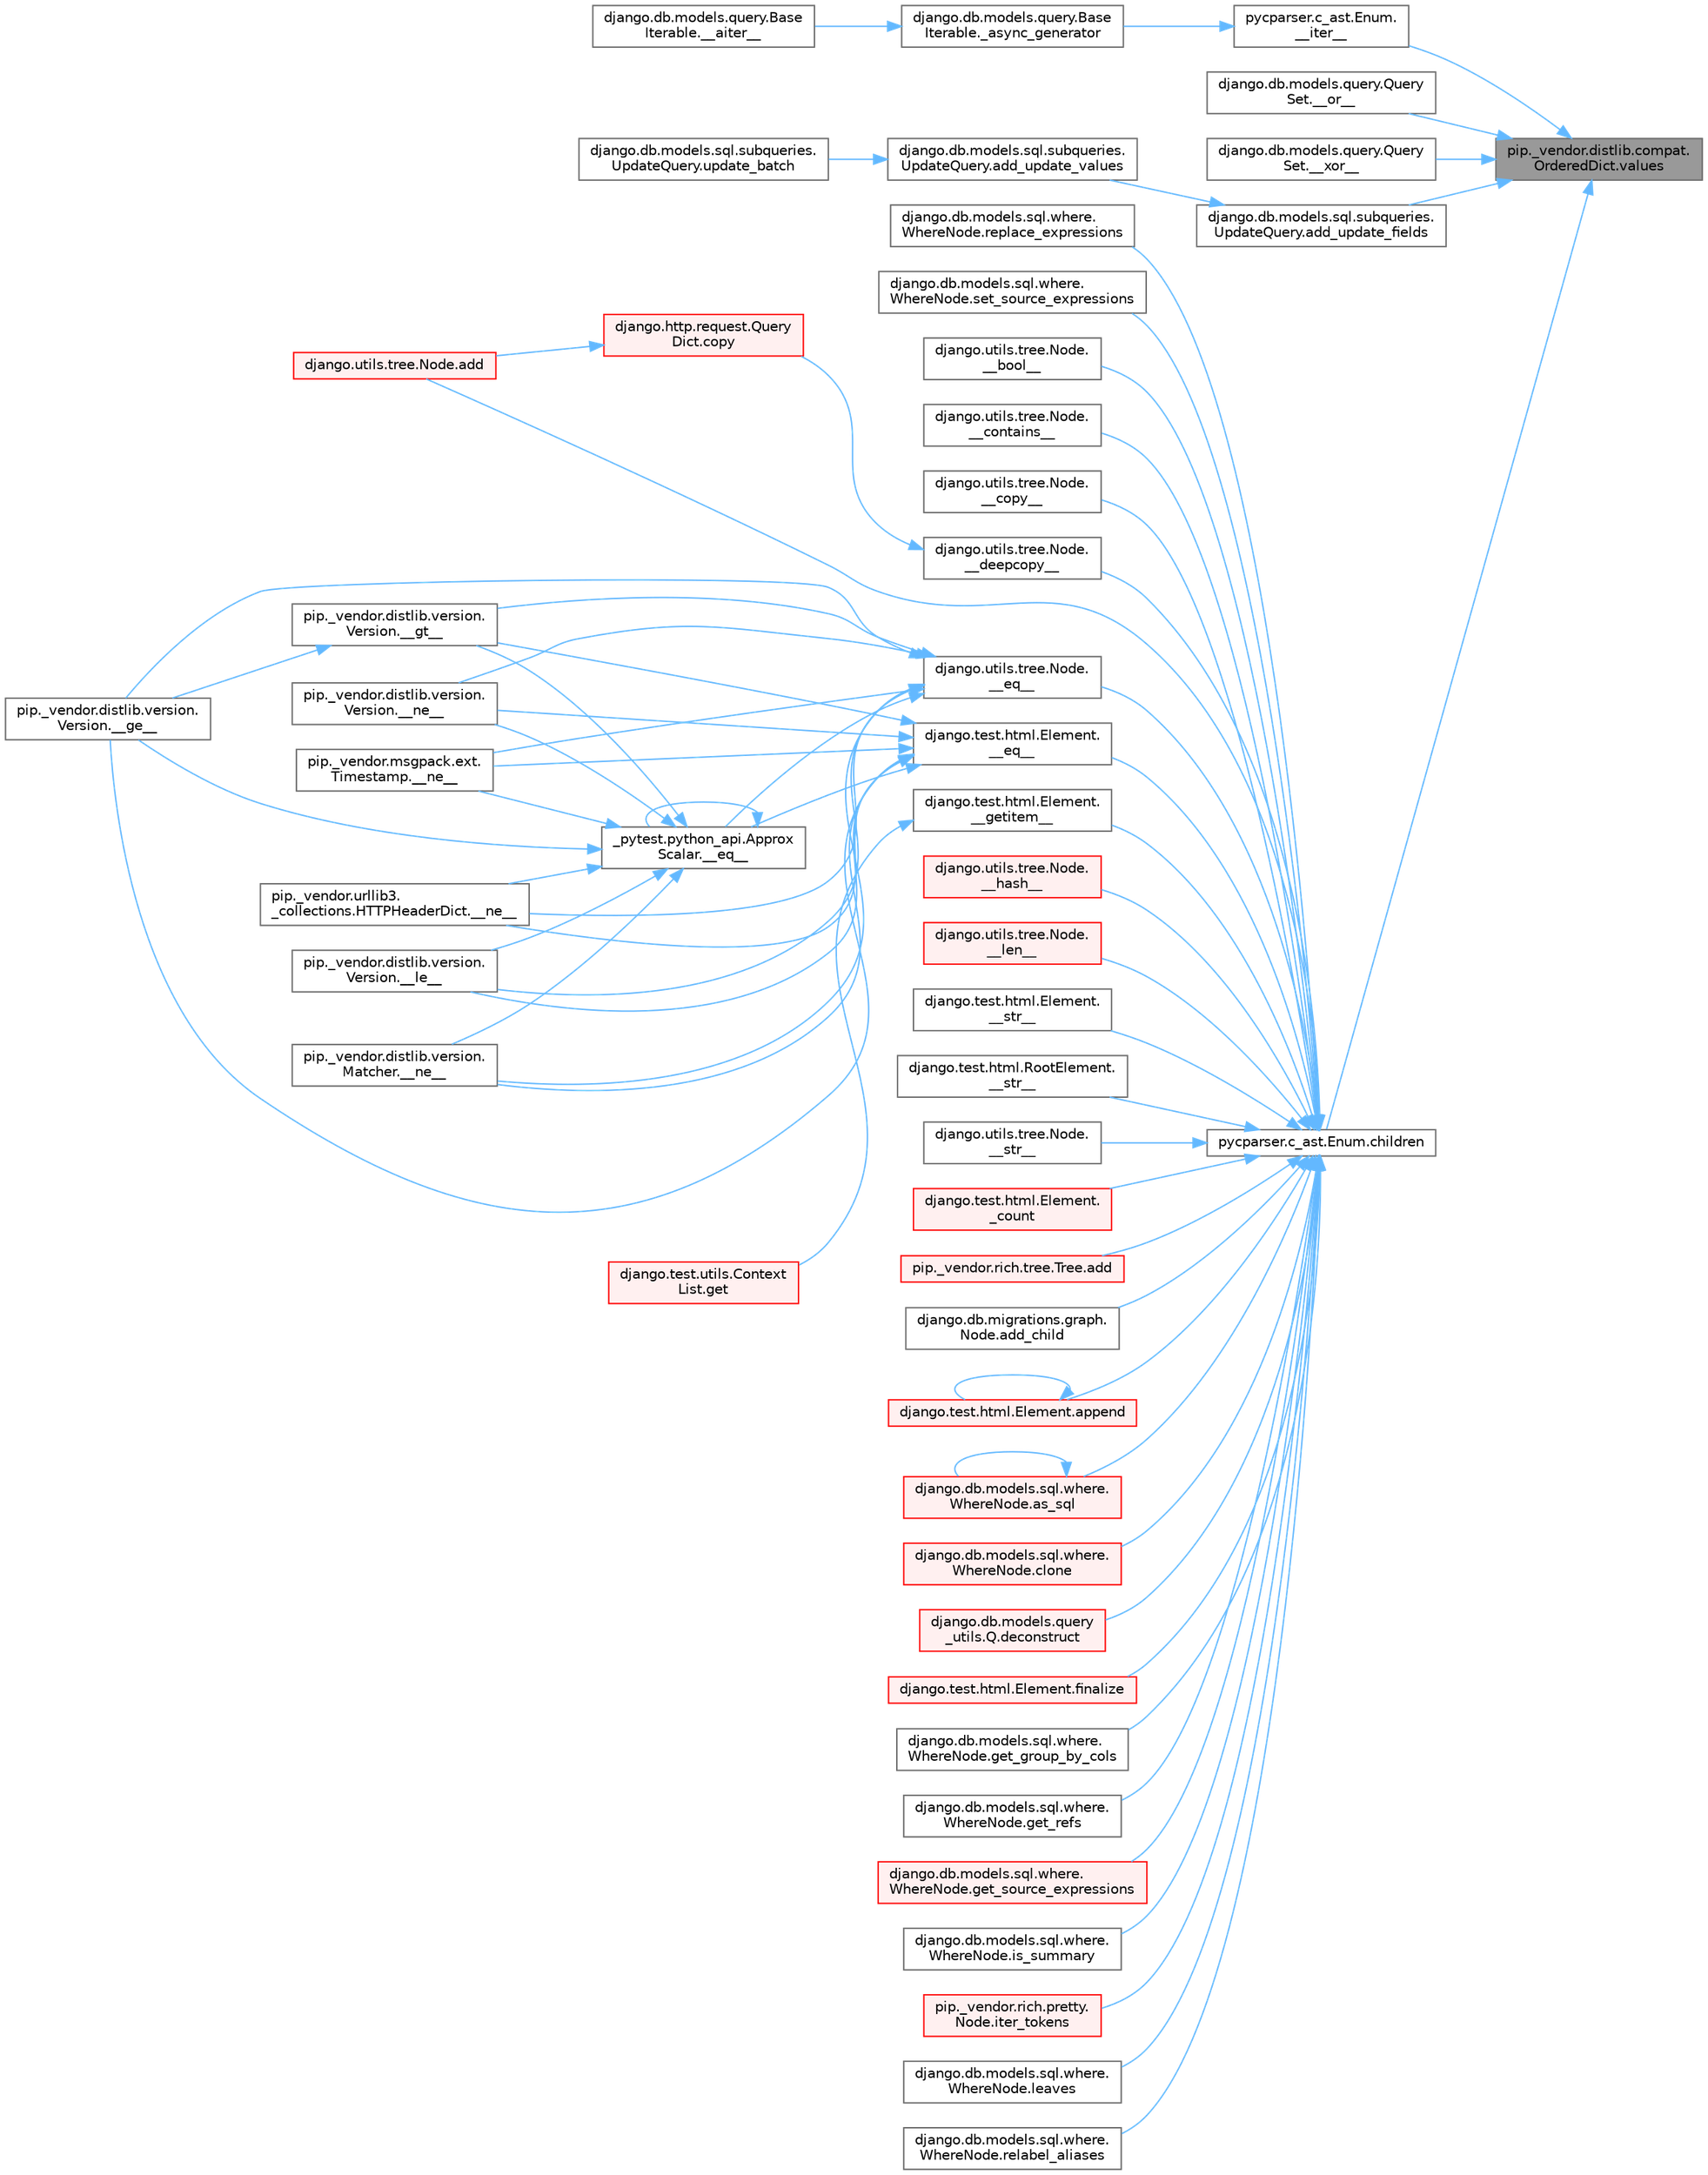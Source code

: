 digraph "pip._vendor.distlib.compat.OrderedDict.values"
{
 // LATEX_PDF_SIZE
  bgcolor="transparent";
  edge [fontname=Helvetica,fontsize=10,labelfontname=Helvetica,labelfontsize=10];
  node [fontname=Helvetica,fontsize=10,shape=box,height=0.2,width=0.4];
  rankdir="RL";
  Node1 [id="Node000001",label="pip._vendor.distlib.compat.\lOrderedDict.values",height=0.2,width=0.4,color="gray40", fillcolor="grey60", style="filled", fontcolor="black",tooltip=" "];
  Node1 -> Node2 [id="edge1_Node000001_Node000002",dir="back",color="steelblue1",style="solid",tooltip=" "];
  Node2 [id="Node000002",label="pycparser.c_ast.Enum.\l__iter__",height=0.2,width=0.4,color="grey40", fillcolor="white", style="filled",URL="$classpycparser_1_1c__ast_1_1_enum.html#ac208d6d9ff80e95c0fba7582b9a8c73c",tooltip=" "];
  Node2 -> Node3 [id="edge2_Node000002_Node000003",dir="back",color="steelblue1",style="solid",tooltip=" "];
  Node3 [id="Node000003",label="django.db.models.query.Base\lIterable._async_generator",height=0.2,width=0.4,color="grey40", fillcolor="white", style="filled",URL="$classdjango_1_1db_1_1models_1_1query_1_1_base_iterable.html#a3ecc2267976bc6628d1fe84d78355144",tooltip=" "];
  Node3 -> Node4 [id="edge3_Node000003_Node000004",dir="back",color="steelblue1",style="solid",tooltip=" "];
  Node4 [id="Node000004",label="django.db.models.query.Base\lIterable.__aiter__",height=0.2,width=0.4,color="grey40", fillcolor="white", style="filled",URL="$classdjango_1_1db_1_1models_1_1query_1_1_base_iterable.html#a43cb23849277ca87b702f8431492e8d9",tooltip=" "];
  Node1 -> Node5 [id="edge4_Node000001_Node000005",dir="back",color="steelblue1",style="solid",tooltip=" "];
  Node5 [id="Node000005",label="django.db.models.query.Query\lSet.__or__",height=0.2,width=0.4,color="grey40", fillcolor="white", style="filled",URL="$classdjango_1_1db_1_1models_1_1query_1_1_query_set.html#a18f4b3ceae0b656cb63b0d6e1183b9f5",tooltip=" "];
  Node1 -> Node6 [id="edge5_Node000001_Node000006",dir="back",color="steelblue1",style="solid",tooltip=" "];
  Node6 [id="Node000006",label="django.db.models.query.Query\lSet.__xor__",height=0.2,width=0.4,color="grey40", fillcolor="white", style="filled",URL="$classdjango_1_1db_1_1models_1_1query_1_1_query_set.html#a47723ace6e8fca37b47a2e6583a9ad1d",tooltip=" "];
  Node1 -> Node7 [id="edge6_Node000001_Node000007",dir="back",color="steelblue1",style="solid",tooltip=" "];
  Node7 [id="Node000007",label="django.db.models.sql.subqueries.\lUpdateQuery.add_update_fields",height=0.2,width=0.4,color="grey40", fillcolor="white", style="filled",URL="$classdjango_1_1db_1_1models_1_1sql_1_1subqueries_1_1_update_query.html#a80740a116ccc43f8985298259c5259c1",tooltip=" "];
  Node7 -> Node8 [id="edge7_Node000007_Node000008",dir="back",color="steelblue1",style="solid",tooltip=" "];
  Node8 [id="Node000008",label="django.db.models.sql.subqueries.\lUpdateQuery.add_update_values",height=0.2,width=0.4,color="grey40", fillcolor="white", style="filled",URL="$classdjango_1_1db_1_1models_1_1sql_1_1subqueries_1_1_update_query.html#a0992616d5b72530a28e2653a479ea980",tooltip=" "];
  Node8 -> Node9 [id="edge8_Node000008_Node000009",dir="back",color="steelblue1",style="solid",tooltip=" "];
  Node9 [id="Node000009",label="django.db.models.sql.subqueries.\lUpdateQuery.update_batch",height=0.2,width=0.4,color="grey40", fillcolor="white", style="filled",URL="$classdjango_1_1db_1_1models_1_1sql_1_1subqueries_1_1_update_query.html#a6a4bc271988ec3153c86d7f112f6244c",tooltip=" "];
  Node1 -> Node10 [id="edge9_Node000001_Node000010",dir="back",color="steelblue1",style="solid",tooltip=" "];
  Node10 [id="Node000010",label="pycparser.c_ast.Enum.children",height=0.2,width=0.4,color="grey40", fillcolor="white", style="filled",URL="$classpycparser_1_1c__ast_1_1_enum.html#a7a63e81ed8ae813ea8db365d05a67649",tooltip=" "];
  Node10 -> Node11 [id="edge10_Node000010_Node000011",dir="back",color="steelblue1",style="solid",tooltip=" "];
  Node11 [id="Node000011",label="django.utils.tree.Node.\l__bool__",height=0.2,width=0.4,color="grey40", fillcolor="white", style="filled",URL="$classdjango_1_1utils_1_1tree_1_1_node.html#a70a56e9492f929d850eebc44de75e25c",tooltip=" "];
  Node10 -> Node12 [id="edge11_Node000010_Node000012",dir="back",color="steelblue1",style="solid",tooltip=" "];
  Node12 [id="Node000012",label="django.utils.tree.Node.\l__contains__",height=0.2,width=0.4,color="grey40", fillcolor="white", style="filled",URL="$classdjango_1_1utils_1_1tree_1_1_node.html#ab55c47b46f14e5fde108b1c3cf95d93a",tooltip=" "];
  Node10 -> Node13 [id="edge12_Node000010_Node000013",dir="back",color="steelblue1",style="solid",tooltip=" "];
  Node13 [id="Node000013",label="django.utils.tree.Node.\l__copy__",height=0.2,width=0.4,color="grey40", fillcolor="white", style="filled",URL="$classdjango_1_1utils_1_1tree_1_1_node.html#abae878f6b4500b8b241c23d8fac46e63",tooltip=" "];
  Node10 -> Node14 [id="edge13_Node000010_Node000014",dir="back",color="steelblue1",style="solid",tooltip=" "];
  Node14 [id="Node000014",label="django.utils.tree.Node.\l__deepcopy__",height=0.2,width=0.4,color="grey40", fillcolor="white", style="filled",URL="$classdjango_1_1utils_1_1tree_1_1_node.html#a38840c46ded3963808edbeec90765d6b",tooltip=" "];
  Node14 -> Node15 [id="edge14_Node000014_Node000015",dir="back",color="steelblue1",style="solid",tooltip=" "];
  Node15 [id="Node000015",label="django.http.request.Query\lDict.copy",height=0.2,width=0.4,color="red", fillcolor="#FFF0F0", style="filled",URL="$classdjango_1_1http_1_1request_1_1_query_dict.html#ada9e4956e62868c5587b9ffde7b358b5",tooltip=" "];
  Node15 -> Node174 [id="edge15_Node000015_Node000174",dir="back",color="steelblue1",style="solid",tooltip=" "];
  Node174 [id="Node000174",label="django.utils.tree.Node.add",height=0.2,width=0.4,color="red", fillcolor="#FFF0F0", style="filled",URL="$classdjango_1_1utils_1_1tree_1_1_node.html#a2c883d105b5c9cfd32bff72c7469f18c",tooltip=" "];
  Node10 -> Node968 [id="edge16_Node000010_Node000968",dir="back",color="steelblue1",style="solid",tooltip=" "];
  Node968 [id="Node000968",label="django.test.html.Element.\l__eq__",height=0.2,width=0.4,color="grey40", fillcolor="white", style="filled",URL="$classdjango_1_1test_1_1html_1_1_element.html#a287e83f2ae4a6f13b9e00d7b70ee5d47",tooltip=" "];
  Node968 -> Node88 [id="edge17_Node000968_Node000088",dir="back",color="steelblue1",style="solid",tooltip=" "];
  Node88 [id="Node000088",label="_pytest.python_api.Approx\lScalar.__eq__",height=0.2,width=0.4,color="grey40", fillcolor="white", style="filled",URL="$class__pytest_1_1python__api_1_1_approx_scalar.html#af4601ee4ca7409927f88c83ebfc3d923",tooltip=" "];
  Node88 -> Node88 [id="edge18_Node000088_Node000088",dir="back",color="steelblue1",style="solid",tooltip=" "];
  Node88 -> Node89 [id="edge19_Node000088_Node000089",dir="back",color="steelblue1",style="solid",tooltip=" "];
  Node89 [id="Node000089",label="pip._vendor.distlib.version.\lVersion.__ge__",height=0.2,width=0.4,color="grey40", fillcolor="white", style="filled",URL="$classpip_1_1__vendor_1_1distlib_1_1version_1_1_version.html#aa6b7b889cebc687ddb5ed9040d01b1ec",tooltip=" "];
  Node88 -> Node90 [id="edge20_Node000088_Node000090",dir="back",color="steelblue1",style="solid",tooltip=" "];
  Node90 [id="Node000090",label="pip._vendor.distlib.version.\lVersion.__gt__",height=0.2,width=0.4,color="grey40", fillcolor="white", style="filled",URL="$classpip_1_1__vendor_1_1distlib_1_1version_1_1_version.html#a51cf0c8da1bb6829173ff6861b10cb5f",tooltip=" "];
  Node90 -> Node89 [id="edge21_Node000090_Node000089",dir="back",color="steelblue1",style="solid",tooltip=" "];
  Node88 -> Node91 [id="edge22_Node000088_Node000091",dir="back",color="steelblue1",style="solid",tooltip=" "];
  Node91 [id="Node000091",label="pip._vendor.distlib.version.\lVersion.__le__",height=0.2,width=0.4,color="grey40", fillcolor="white", style="filled",URL="$classpip_1_1__vendor_1_1distlib_1_1version_1_1_version.html#ae5e2c5d9b76377e286fcf92a382cbb8b",tooltip=" "];
  Node88 -> Node92 [id="edge23_Node000088_Node000092",dir="back",color="steelblue1",style="solid",tooltip=" "];
  Node92 [id="Node000092",label="pip._vendor.distlib.version.\lMatcher.__ne__",height=0.2,width=0.4,color="grey40", fillcolor="white", style="filled",URL="$classpip_1_1__vendor_1_1distlib_1_1version_1_1_matcher.html#a24f8f8a4686bff3018fee5d22f4e02f1",tooltip=" "];
  Node88 -> Node93 [id="edge24_Node000088_Node000093",dir="back",color="steelblue1",style="solid",tooltip=" "];
  Node93 [id="Node000093",label="pip._vendor.distlib.version.\lVersion.__ne__",height=0.2,width=0.4,color="grey40", fillcolor="white", style="filled",URL="$classpip_1_1__vendor_1_1distlib_1_1version_1_1_version.html#aea3cdf6db007318ab1a2e8d144e2a4a1",tooltip=" "];
  Node88 -> Node94 [id="edge25_Node000088_Node000094",dir="back",color="steelblue1",style="solid",tooltip=" "];
  Node94 [id="Node000094",label="pip._vendor.msgpack.ext.\lTimestamp.__ne__",height=0.2,width=0.4,color="grey40", fillcolor="white", style="filled",URL="$classpip_1_1__vendor_1_1msgpack_1_1ext_1_1_timestamp.html#ac38b8cada8075f7a1133b06bc99b2317",tooltip=" "];
  Node88 -> Node95 [id="edge26_Node000088_Node000095",dir="back",color="steelblue1",style="solid",tooltip=" "];
  Node95 [id="Node000095",label="pip._vendor.urllib3.\l_collections.HTTPHeaderDict.__ne__",height=0.2,width=0.4,color="grey40", fillcolor="white", style="filled",URL="$classpip_1_1__vendor_1_1urllib3_1_1__collections_1_1_h_t_t_p_header_dict.html#aa7766a9499d33160a1258e140e35a806",tooltip=" "];
  Node968 -> Node89 [id="edge27_Node000968_Node000089",dir="back",color="steelblue1",style="solid",tooltip=" "];
  Node968 -> Node90 [id="edge28_Node000968_Node000090",dir="back",color="steelblue1",style="solid",tooltip=" "];
  Node968 -> Node91 [id="edge29_Node000968_Node000091",dir="back",color="steelblue1",style="solid",tooltip=" "];
  Node968 -> Node92 [id="edge30_Node000968_Node000092",dir="back",color="steelblue1",style="solid",tooltip=" "];
  Node968 -> Node93 [id="edge31_Node000968_Node000093",dir="back",color="steelblue1",style="solid",tooltip=" "];
  Node968 -> Node94 [id="edge32_Node000968_Node000094",dir="back",color="steelblue1",style="solid",tooltip=" "];
  Node968 -> Node95 [id="edge33_Node000968_Node000095",dir="back",color="steelblue1",style="solid",tooltip=" "];
  Node10 -> Node1197 [id="edge34_Node000010_Node001197",dir="back",color="steelblue1",style="solid",tooltip=" "];
  Node1197 [id="Node001197",label="django.utils.tree.Node.\l__eq__",height=0.2,width=0.4,color="grey40", fillcolor="white", style="filled",URL="$classdjango_1_1utils_1_1tree_1_1_node.html#a0004316d098c61c046aef21dece2cce8",tooltip=" "];
  Node1197 -> Node88 [id="edge35_Node001197_Node000088",dir="back",color="steelblue1",style="solid",tooltip=" "];
  Node1197 -> Node89 [id="edge36_Node001197_Node000089",dir="back",color="steelblue1",style="solid",tooltip=" "];
  Node1197 -> Node90 [id="edge37_Node001197_Node000090",dir="back",color="steelblue1",style="solid",tooltip=" "];
  Node1197 -> Node91 [id="edge38_Node001197_Node000091",dir="back",color="steelblue1",style="solid",tooltip=" "];
  Node1197 -> Node92 [id="edge39_Node001197_Node000092",dir="back",color="steelblue1",style="solid",tooltip=" "];
  Node1197 -> Node93 [id="edge40_Node001197_Node000093",dir="back",color="steelblue1",style="solid",tooltip=" "];
  Node1197 -> Node94 [id="edge41_Node001197_Node000094",dir="back",color="steelblue1",style="solid",tooltip=" "];
  Node1197 -> Node95 [id="edge42_Node001197_Node000095",dir="back",color="steelblue1",style="solid",tooltip=" "];
  Node10 -> Node1198 [id="edge43_Node000010_Node001198",dir="back",color="steelblue1",style="solid",tooltip=" "];
  Node1198 [id="Node001198",label="django.test.html.Element.\l__getitem__",height=0.2,width=0.4,color="grey40", fillcolor="white", style="filled",URL="$classdjango_1_1test_1_1html_1_1_element.html#a50df5974a8fa0b0bdc93fdbeb2db7a49",tooltip=" "];
  Node1198 -> Node27 [id="edge44_Node001198_Node000027",dir="back",color="steelblue1",style="solid",tooltip=" "];
  Node27 [id="Node000027",label="django.test.utils.Context\lList.get",height=0.2,width=0.4,color="red", fillcolor="#FFF0F0", style="filled",URL="$classdjango_1_1test_1_1utils_1_1_context_list.html#a1797663a8ac92f44dcb9ad281a896842",tooltip=" "];
  Node10 -> Node1199 [id="edge45_Node000010_Node001199",dir="back",color="steelblue1",style="solid",tooltip=" "];
  Node1199 [id="Node001199",label="django.utils.tree.Node.\l__hash__",height=0.2,width=0.4,color="red", fillcolor="#FFF0F0", style="filled",URL="$classdjango_1_1utils_1_1tree_1_1_node.html#ad90478bdeb4e4284385a20cb629f5b9c",tooltip=" "];
  Node10 -> Node1200 [id="edge46_Node000010_Node001200",dir="back",color="steelblue1",style="solid",tooltip=" "];
  Node1200 [id="Node001200",label="django.utils.tree.Node.\l__len__",height=0.2,width=0.4,color="red", fillcolor="#FFF0F0", style="filled",URL="$classdjango_1_1utils_1_1tree_1_1_node.html#adfb069350f968cc822337df8dd3972cd",tooltip=" "];
  Node10 -> Node1024 [id="edge47_Node000010_Node001024",dir="back",color="steelblue1",style="solid",tooltip=" "];
  Node1024 [id="Node001024",label="django.test.html.Element.\l__str__",height=0.2,width=0.4,color="grey40", fillcolor="white", style="filled",URL="$classdjango_1_1test_1_1html_1_1_element.html#a64d65b77132b5ae721ff0862e0440d38",tooltip=" "];
  Node10 -> Node1201 [id="edge48_Node000010_Node001201",dir="back",color="steelblue1",style="solid",tooltip=" "];
  Node1201 [id="Node001201",label="django.test.html.RootElement.\l__str__",height=0.2,width=0.4,color="grey40", fillcolor="white", style="filled",URL="$classdjango_1_1test_1_1html_1_1_root_element.html#a0a23f27acaaafe4eec2628245fbfd399",tooltip=" "];
  Node10 -> Node1202 [id="edge49_Node000010_Node001202",dir="back",color="steelblue1",style="solid",tooltip=" "];
  Node1202 [id="Node001202",label="django.utils.tree.Node.\l__str__",height=0.2,width=0.4,color="grey40", fillcolor="white", style="filled",URL="$classdjango_1_1utils_1_1tree_1_1_node.html#af5edff9bf0b3238652c57425e2eda469",tooltip=" "];
  Node10 -> Node1203 [id="edge50_Node000010_Node001203",dir="back",color="steelblue1",style="solid",tooltip=" "];
  Node1203 [id="Node001203",label="django.test.html.Element.\l_count",height=0.2,width=0.4,color="red", fillcolor="#FFF0F0", style="filled",URL="$classdjango_1_1test_1_1html_1_1_element.html#a41931b250e40c64a492d92a08ecda738",tooltip=" "];
  Node10 -> Node174 [id="edge51_Node000010_Node000174",dir="back",color="steelblue1",style="solid",tooltip=" "];
  Node10 -> Node1219 [id="edge52_Node000010_Node001219",dir="back",color="steelblue1",style="solid",tooltip=" "];
  Node1219 [id="Node001219",label="pip._vendor.rich.tree.Tree.add",height=0.2,width=0.4,color="red", fillcolor="#FFF0F0", style="filled",URL="$classpip_1_1__vendor_1_1rich_1_1tree_1_1_tree.html#a0ce550864757b1ee2756237b6e754aae",tooltip=" "];
  Node10 -> Node1220 [id="edge53_Node000010_Node001220",dir="back",color="steelblue1",style="solid",tooltip=" "];
  Node1220 [id="Node001220",label="django.db.migrations.graph.\lNode.add_child",height=0.2,width=0.4,color="grey40", fillcolor="white", style="filled",URL="$classdjango_1_1db_1_1migrations_1_1graph_1_1_node.html#ab19fb2c4c58dbfa6d5223c59d5cad529",tooltip=" "];
  Node10 -> Node1221 [id="edge54_Node000010_Node001221",dir="back",color="steelblue1",style="solid",tooltip=" "];
  Node1221 [id="Node001221",label="django.test.html.Element.append",height=0.2,width=0.4,color="red", fillcolor="#FFF0F0", style="filled",URL="$classdjango_1_1test_1_1html_1_1_element.html#a777b8a687c36ca1eae49eabec1963e0c",tooltip=" "];
  Node1221 -> Node1221 [id="edge55_Node001221_Node001221",dir="back",color="steelblue1",style="solid",tooltip=" "];
  Node10 -> Node1222 [id="edge56_Node000010_Node001222",dir="back",color="steelblue1",style="solid",tooltip=" "];
  Node1222 [id="Node001222",label="django.db.models.sql.where.\lWhereNode.as_sql",height=0.2,width=0.4,color="red", fillcolor="#FFF0F0", style="filled",URL="$classdjango_1_1db_1_1models_1_1sql_1_1where_1_1_where_node.html#aea3cf4a913c71f0c181e6e81b819b590",tooltip=" "];
  Node1222 -> Node1222 [id="edge57_Node001222_Node001222",dir="back",color="steelblue1",style="solid",tooltip=" "];
  Node10 -> Node307 [id="edge58_Node000010_Node000307",dir="back",color="steelblue1",style="solid",tooltip=" "];
  Node307 [id="Node000307",label="django.db.models.sql.where.\lWhereNode.clone",height=0.2,width=0.4,color="red", fillcolor="#FFF0F0", style="filled",URL="$classdjango_1_1db_1_1models_1_1sql_1_1where_1_1_where_node.html#a0faff63950b774ce4ad391ea1f6b6d2c",tooltip=" "];
  Node10 -> Node1223 [id="edge59_Node000010_Node001223",dir="back",color="steelblue1",style="solid",tooltip=" "];
  Node1223 [id="Node001223",label="django.db.models.query\l_utils.Q.deconstruct",height=0.2,width=0.4,color="red", fillcolor="#FFF0F0", style="filled",URL="$classdjango_1_1db_1_1models_1_1query__utils_1_1_q.html#ac606e6b94b4af8af0edbd144709ff4d9",tooltip=" "];
  Node10 -> Node1224 [id="edge60_Node000010_Node001224",dir="back",color="steelblue1",style="solid",tooltip=" "];
  Node1224 [id="Node001224",label="django.test.html.Element.finalize",height=0.2,width=0.4,color="red", fillcolor="#FFF0F0", style="filled",URL="$classdjango_1_1test_1_1html_1_1_element.html#a43e85666da059388c8c88f8c4728d412",tooltip=" "];
  Node10 -> Node1227 [id="edge61_Node000010_Node001227",dir="back",color="steelblue1",style="solid",tooltip=" "];
  Node1227 [id="Node001227",label="django.db.models.sql.where.\lWhereNode.get_group_by_cols",height=0.2,width=0.4,color="grey40", fillcolor="white", style="filled",URL="$classdjango_1_1db_1_1models_1_1sql_1_1where_1_1_where_node.html#a8a251bb874845d5d826007c1bd01becd",tooltip=" "];
  Node10 -> Node1228 [id="edge62_Node000010_Node001228",dir="back",color="steelblue1",style="solid",tooltip=" "];
  Node1228 [id="Node001228",label="django.db.models.sql.where.\lWhereNode.get_refs",height=0.2,width=0.4,color="grey40", fillcolor="white", style="filled",URL="$classdjango_1_1db_1_1models_1_1sql_1_1where_1_1_where_node.html#a0fca493aedbb4f97cc371002f61705f8",tooltip=" "];
  Node10 -> Node1229 [id="edge63_Node000010_Node001229",dir="back",color="steelblue1",style="solid",tooltip=" "];
  Node1229 [id="Node001229",label="django.db.models.sql.where.\lWhereNode.get_source_expressions",height=0.2,width=0.4,color="red", fillcolor="#FFF0F0", style="filled",URL="$classdjango_1_1db_1_1models_1_1sql_1_1where_1_1_where_node.html#ae3155308ff1faf4914e3e7f0134f49d7",tooltip=" "];
  Node10 -> Node1565 [id="edge64_Node000010_Node001565",dir="back",color="steelblue1",style="solid",tooltip=" "];
  Node1565 [id="Node001565",label="django.db.models.sql.where.\lWhereNode.is_summary",height=0.2,width=0.4,color="grey40", fillcolor="white", style="filled",URL="$classdjango_1_1db_1_1models_1_1sql_1_1where_1_1_where_node.html#a5ccaa2ffb892fb471dcc890c220f2870",tooltip=" "];
  Node10 -> Node1566 [id="edge65_Node000010_Node001566",dir="back",color="steelblue1",style="solid",tooltip=" "];
  Node1566 [id="Node001566",label="pip._vendor.rich.pretty.\lNode.iter_tokens",height=0.2,width=0.4,color="red", fillcolor="#FFF0F0", style="filled",URL="$classpip_1_1__vendor_1_1rich_1_1pretty_1_1_node.html#a0aa14e355c4ac08308ae1a96f9d3ebc2",tooltip=" "];
  Node10 -> Node1569 [id="edge66_Node000010_Node001569",dir="back",color="steelblue1",style="solid",tooltip=" "];
  Node1569 [id="Node001569",label="django.db.models.sql.where.\lWhereNode.leaves",height=0.2,width=0.4,color="grey40", fillcolor="white", style="filled",URL="$classdjango_1_1db_1_1models_1_1sql_1_1where_1_1_where_node.html#a517032e8f6a9c2ab5667dfa7af5e7c78",tooltip=" "];
  Node10 -> Node1570 [id="edge67_Node000010_Node001570",dir="back",color="steelblue1",style="solid",tooltip=" "];
  Node1570 [id="Node001570",label="django.db.models.sql.where.\lWhereNode.relabel_aliases",height=0.2,width=0.4,color="grey40", fillcolor="white", style="filled",URL="$classdjango_1_1db_1_1models_1_1sql_1_1where_1_1_where_node.html#aa711da79e8d50721aac88462d8fd7aa3",tooltip=" "];
  Node10 -> Node346 [id="edge68_Node000010_Node000346",dir="back",color="steelblue1",style="solid",tooltip=" "];
  Node346 [id="Node000346",label="django.db.models.sql.where.\lWhereNode.replace_expressions",height=0.2,width=0.4,color="grey40", fillcolor="white", style="filled",URL="$classdjango_1_1db_1_1models_1_1sql_1_1where_1_1_where_node.html#a1cc3580a7f4a51605b52ae4a9653b3ac",tooltip=" "];
  Node10 -> Node1571 [id="edge69_Node000010_Node001571",dir="back",color="steelblue1",style="solid",tooltip=" "];
  Node1571 [id="Node001571",label="django.db.models.sql.where.\lWhereNode.set_source_expressions",height=0.2,width=0.4,color="grey40", fillcolor="white", style="filled",URL="$classdjango_1_1db_1_1models_1_1sql_1_1where_1_1_where_node.html#a23354972ea3d95bd6c33df045d213ed6",tooltip=" "];
}
